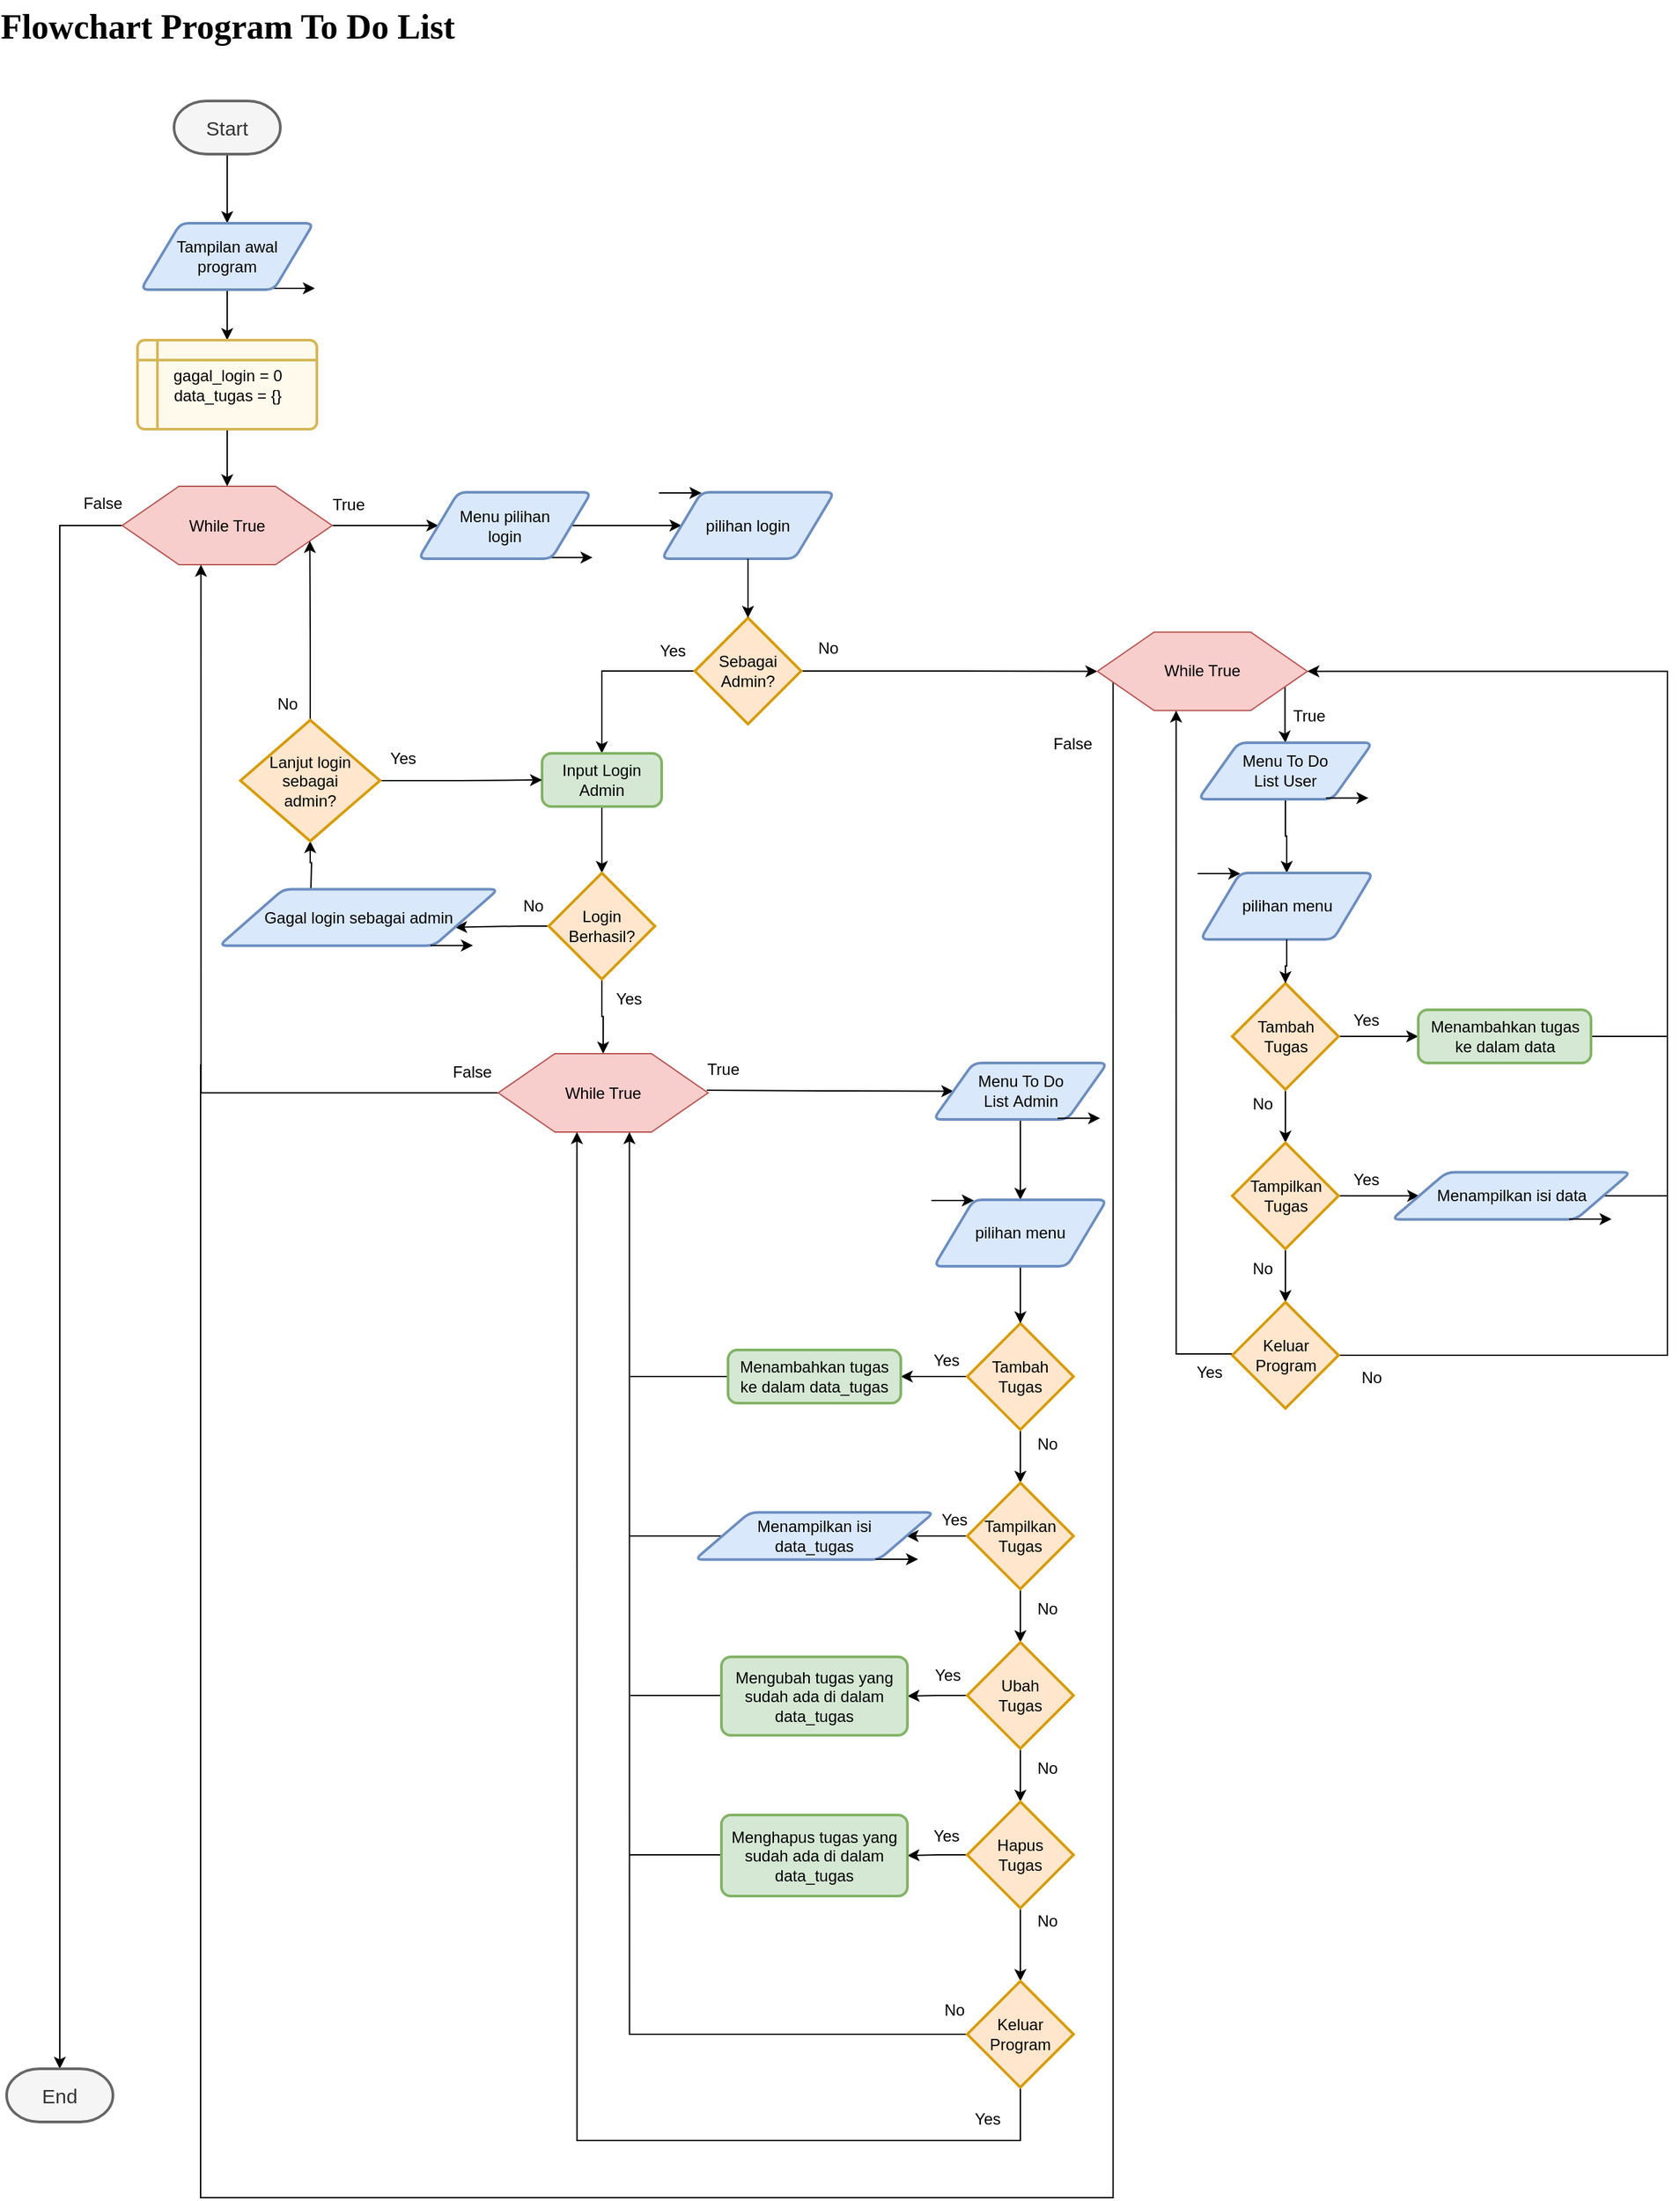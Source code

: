 <mxfile version="24.7.17">
  <diagram id="C5RBs43oDa-KdzZeNtuy" name="Page-1">
    <mxGraphModel dx="2736" dy="1129" grid="0" gridSize="10" guides="1" tooltips="1" connect="1" arrows="1" fold="1" page="1" pageScale="1" pageWidth="827" pageHeight="1169" math="0" shadow="0">
      <root>
        <mxCell id="WIyWlLk6GJQsqaUBKTNV-0" />
        <mxCell id="WIyWlLk6GJQsqaUBKTNV-1" parent="WIyWlLk6GJQsqaUBKTNV-0" />
        <mxCell id="1M9hGgyov5NjB-ZIpMgV-0" value="Flowchart Program To Do List" style="text;html=1;align=center;verticalAlign=middle;resizable=0;points=[];autosize=1;strokeColor=none;fillColor=none;fontSize=26;fontStyle=1;fontFamily=Times New Roman;" parent="WIyWlLk6GJQsqaUBKTNV-1" vertex="1">
          <mxGeometry x="-106" y="44" width="340" height="40" as="geometry" />
        </mxCell>
        <mxCell id="rsrEm_uVniqUEUr3GIda-96" style="edgeStyle=orthogonalEdgeStyle;rounded=0;orthogonalLoop=1;jettySize=auto;html=1;entryX=0.5;entryY=0;entryDx=0;entryDy=0;" edge="1" parent="WIyWlLk6GJQsqaUBKTNV-1" source="1M9hGgyov5NjB-ZIpMgV-5" target="rsrEm_uVniqUEUr3GIda-0">
          <mxGeometry relative="1" as="geometry" />
        </mxCell>
        <mxCell id="1M9hGgyov5NjB-ZIpMgV-5" value="&lt;font style=&quot;font-size: 15px;&quot;&gt;Start&lt;/font&gt;" style="strokeWidth=2;html=1;shape=mxgraph.flowchart.terminator;whiteSpace=wrap;fillColor=#f5f5f5;strokeColor=#666666;fontColor=#333333;" parent="WIyWlLk6GJQsqaUBKTNV-1" vertex="1">
          <mxGeometry x="24" y="120" width="80" height="40" as="geometry" />
        </mxCell>
        <mxCell id="rsrEm_uVniqUEUr3GIda-2" style="edgeStyle=orthogonalEdgeStyle;rounded=0;orthogonalLoop=1;jettySize=auto;html=1;" edge="1" parent="WIyWlLk6GJQsqaUBKTNV-1">
          <mxGeometry relative="1" as="geometry">
            <mxPoint x="130" y="261" as="targetPoint" />
            <mxPoint x="98.0" y="261.0" as="sourcePoint" />
          </mxGeometry>
        </mxCell>
        <mxCell id="rsrEm_uVniqUEUr3GIda-101" style="edgeStyle=orthogonalEdgeStyle;rounded=0;orthogonalLoop=1;jettySize=auto;html=1;entryX=0.5;entryY=0;entryDx=0;entryDy=0;" edge="1" parent="WIyWlLk6GJQsqaUBKTNV-1" source="rsrEm_uVniqUEUr3GIda-0" target="rsrEm_uVniqUEUr3GIda-97">
          <mxGeometry relative="1" as="geometry" />
        </mxCell>
        <mxCell id="rsrEm_uVniqUEUr3GIda-0" value="Tampilan awal&lt;div&gt;program&lt;/div&gt;" style="shape=parallelogram;html=1;strokeWidth=2;perimeter=parallelogramPerimeter;whiteSpace=wrap;rounded=1;arcSize=12;size=0.23;fillColor=#dae8fc;strokeColor=#6c8ebf;" vertex="1" parent="WIyWlLk6GJQsqaUBKTNV-1">
          <mxGeometry x="-1" y="212" width="130" height="50" as="geometry" />
        </mxCell>
        <mxCell id="rsrEm_uVniqUEUr3GIda-102" style="edgeStyle=orthogonalEdgeStyle;rounded=0;orthogonalLoop=1;jettySize=auto;html=1;" edge="1" parent="WIyWlLk6GJQsqaUBKTNV-1" source="rsrEm_uVniqUEUr3GIda-97" target="rsrEm_uVniqUEUr3GIda-100">
          <mxGeometry relative="1" as="geometry" />
        </mxCell>
        <mxCell id="rsrEm_uVniqUEUr3GIda-97" value="gagal_login = 0&lt;div&gt;data_tugas = {}&lt;/div&gt;" style="shape=internalStorage;whiteSpace=wrap;html=1;dx=15;dy=15;rounded=1;arcSize=8;strokeWidth=2;fillColor=#fffaeb;strokeColor=#d6b656;" vertex="1" parent="WIyWlLk6GJQsqaUBKTNV-1">
          <mxGeometry x="-3.5" y="300" width="135" height="67" as="geometry" />
        </mxCell>
        <mxCell id="rsrEm_uVniqUEUr3GIda-106" style="edgeStyle=orthogonalEdgeStyle;rounded=0;orthogonalLoop=1;jettySize=auto;html=1;" edge="1" parent="WIyWlLk6GJQsqaUBKTNV-1" source="rsrEm_uVniqUEUr3GIda-100" target="rsrEm_uVniqUEUr3GIda-104">
          <mxGeometry relative="1" as="geometry" />
        </mxCell>
        <mxCell id="rsrEm_uVniqUEUr3GIda-266" style="edgeStyle=orthogonalEdgeStyle;rounded=0;orthogonalLoop=1;jettySize=auto;html=1;entryX=0.5;entryY=0;entryDx=0;entryDy=0;entryPerimeter=0;" edge="1" parent="WIyWlLk6GJQsqaUBKTNV-1" source="rsrEm_uVniqUEUr3GIda-100" target="rsrEm_uVniqUEUr3GIda-267">
          <mxGeometry relative="1" as="geometry">
            <mxPoint x="-66" y="1641.5" as="targetPoint" />
          </mxGeometry>
        </mxCell>
        <mxCell id="rsrEm_uVniqUEUr3GIda-100" value="While True" style="verticalLabelPosition=middle;verticalAlign=middle;html=1;shape=hexagon;perimeter=hexagonPerimeter2;arcSize=6;size=0.27;whiteSpace=wrap;labelPosition=center;align=center;fillColor=#f8cecc;strokeColor=#b85450;" vertex="1" parent="WIyWlLk6GJQsqaUBKTNV-1">
          <mxGeometry x="-15" y="410" width="158" height="59" as="geometry" />
        </mxCell>
        <mxCell id="rsrEm_uVniqUEUr3GIda-103" style="edgeStyle=orthogonalEdgeStyle;rounded=0;orthogonalLoop=1;jettySize=auto;html=1;" edge="1" parent="WIyWlLk6GJQsqaUBKTNV-1">
          <mxGeometry relative="1" as="geometry">
            <mxPoint x="339" y="463.57" as="targetPoint" />
            <mxPoint x="307.0" y="463.57" as="sourcePoint" />
          </mxGeometry>
        </mxCell>
        <mxCell id="rsrEm_uVniqUEUr3GIda-110" style="edgeStyle=orthogonalEdgeStyle;rounded=0;orthogonalLoop=1;jettySize=auto;html=1;" edge="1" parent="WIyWlLk6GJQsqaUBKTNV-1" source="rsrEm_uVniqUEUr3GIda-104" target="rsrEm_uVniqUEUr3GIda-109">
          <mxGeometry relative="1" as="geometry" />
        </mxCell>
        <mxCell id="rsrEm_uVniqUEUr3GIda-104" value="Menu pilihan&lt;div&gt;login&lt;/div&gt;" style="shape=parallelogram;html=1;strokeWidth=2;perimeter=parallelogramPerimeter;whiteSpace=wrap;rounded=1;arcSize=12;size=0.23;fillColor=#dae8fc;strokeColor=#6c8ebf;" vertex="1" parent="WIyWlLk6GJQsqaUBKTNV-1">
          <mxGeometry x="208" y="414.5" width="130" height="50" as="geometry" />
        </mxCell>
        <mxCell id="rsrEm_uVniqUEUr3GIda-108" style="edgeStyle=orthogonalEdgeStyle;rounded=0;orthogonalLoop=1;jettySize=auto;html=1;" edge="1" parent="WIyWlLk6GJQsqaUBKTNV-1">
          <mxGeometry relative="1" as="geometry">
            <mxPoint x="421" y="415" as="targetPoint" />
            <mxPoint x="389.0" y="415.0" as="sourcePoint" />
          </mxGeometry>
        </mxCell>
        <mxCell id="rsrEm_uVniqUEUr3GIda-109" value="pilihan login" style="shape=parallelogram;html=1;strokeWidth=2;perimeter=parallelogramPerimeter;whiteSpace=wrap;rounded=1;arcSize=12;size=0.23;fillColor=#dae8fc;strokeColor=#6c8ebf;" vertex="1" parent="WIyWlLk6GJQsqaUBKTNV-1">
          <mxGeometry x="391" y="414.5" width="130" height="50" as="geometry" />
        </mxCell>
        <mxCell id="rsrEm_uVniqUEUr3GIda-130" style="edgeStyle=orthogonalEdgeStyle;rounded=0;orthogonalLoop=1;jettySize=auto;html=1;entryX=0.5;entryY=0;entryDx=0;entryDy=0;" edge="1" parent="WIyWlLk6GJQsqaUBKTNV-1" source="rsrEm_uVniqUEUr3GIda-112" target="rsrEm_uVniqUEUr3GIda-126">
          <mxGeometry relative="1" as="geometry" />
        </mxCell>
        <mxCell id="rsrEm_uVniqUEUr3GIda-225" style="edgeStyle=orthogonalEdgeStyle;rounded=0;orthogonalLoop=1;jettySize=auto;html=1;entryX=0;entryY=0.5;entryDx=0;entryDy=0;" edge="1" parent="WIyWlLk6GJQsqaUBKTNV-1" source="rsrEm_uVniqUEUr3GIda-112" target="rsrEm_uVniqUEUr3GIda-223">
          <mxGeometry relative="1" as="geometry" />
        </mxCell>
        <mxCell id="rsrEm_uVniqUEUr3GIda-112" value="Sebagai Admin?" style="strokeWidth=2;html=1;shape=mxgraph.flowchart.decision;whiteSpace=wrap;fillColor=#ffe6cc;strokeColor=#d79b00;" vertex="1" parent="WIyWlLk6GJQsqaUBKTNV-1">
          <mxGeometry x="416" y="509" width="80" height="80" as="geometry" />
        </mxCell>
        <mxCell id="rsrEm_uVniqUEUr3GIda-113" value="No" style="text;html=1;align=center;verticalAlign=middle;resizable=0;points=[];autosize=1;strokeColor=none;fillColor=none;" vertex="1" parent="WIyWlLk6GJQsqaUBKTNV-1">
          <mxGeometry x="496" y="517" width="40" height="30" as="geometry" />
        </mxCell>
        <mxCell id="rsrEm_uVniqUEUr3GIda-114" value="Yes" style="text;html=1;align=center;verticalAlign=middle;resizable=0;points=[];autosize=1;strokeColor=none;fillColor=none;" vertex="1" parent="WIyWlLk6GJQsqaUBKTNV-1">
          <mxGeometry x="379" y="519" width="40" height="30" as="geometry" />
        </mxCell>
        <mxCell id="rsrEm_uVniqUEUr3GIda-115" style="edgeStyle=orthogonalEdgeStyle;rounded=0;orthogonalLoop=1;jettySize=auto;html=1;entryX=0.5;entryY=0;entryDx=0;entryDy=0;entryPerimeter=0;" edge="1" parent="WIyWlLk6GJQsqaUBKTNV-1" source="rsrEm_uVniqUEUr3GIda-109" target="rsrEm_uVniqUEUr3GIda-112">
          <mxGeometry relative="1" as="geometry" />
        </mxCell>
        <mxCell id="rsrEm_uVniqUEUr3GIda-125" value="" style="edgeStyle=orthogonalEdgeStyle;rounded=0;orthogonalLoop=1;jettySize=auto;html=1;" edge="1" source="rsrEm_uVniqUEUr3GIda-126" target="rsrEm_uVniqUEUr3GIda-127" parent="WIyWlLk6GJQsqaUBKTNV-1">
          <mxGeometry relative="1" as="geometry" />
        </mxCell>
        <mxCell id="rsrEm_uVniqUEUr3GIda-126" value="Input Login Admin" style="rounded=1;whiteSpace=wrap;html=1;absoluteArcSize=1;arcSize=14;strokeWidth=2;fillColor=#d5e8d4;strokeColor=#82b366;" vertex="1" parent="WIyWlLk6GJQsqaUBKTNV-1">
          <mxGeometry x="301" y="611" width="90" height="40" as="geometry" />
        </mxCell>
        <mxCell id="rsrEm_uVniqUEUr3GIda-138" style="edgeStyle=orthogonalEdgeStyle;rounded=0;orthogonalLoop=1;jettySize=auto;html=1;entryX=1;entryY=0.75;entryDx=0;entryDy=0;" edge="1" parent="WIyWlLk6GJQsqaUBKTNV-1" source="rsrEm_uVniqUEUr3GIda-127" target="rsrEm_uVniqUEUr3GIda-132">
          <mxGeometry relative="1" as="geometry" />
        </mxCell>
        <mxCell id="rsrEm_uVniqUEUr3GIda-144" style="edgeStyle=orthogonalEdgeStyle;rounded=0;orthogonalLoop=1;jettySize=auto;html=1;exitX=0.5;exitY=1;exitDx=0;exitDy=0;exitPerimeter=0;entryX=0.5;entryY=0;entryDx=0;entryDy=0;" edge="1" parent="WIyWlLk6GJQsqaUBKTNV-1" source="rsrEm_uVniqUEUr3GIda-127" target="rsrEm_uVniqUEUr3GIda-142">
          <mxGeometry relative="1" as="geometry" />
        </mxCell>
        <mxCell id="rsrEm_uVniqUEUr3GIda-127" value="Login Berhasil?" style="strokeWidth=2;html=1;shape=mxgraph.flowchart.decision;whiteSpace=wrap;fillColor=#ffe6cc;strokeColor=#d79b00;" vertex="1" parent="WIyWlLk6GJQsqaUBKTNV-1">
          <mxGeometry x="306" y="701" width="80" height="80" as="geometry" />
        </mxCell>
        <mxCell id="rsrEm_uVniqUEUr3GIda-128" value="No" style="text;html=1;align=center;verticalAlign=middle;resizable=0;points=[];autosize=1;strokeColor=none;fillColor=none;" vertex="1" parent="WIyWlLk6GJQsqaUBKTNV-1">
          <mxGeometry x="274" y="711" width="40" height="30" as="geometry" />
        </mxCell>
        <mxCell id="rsrEm_uVniqUEUr3GIda-129" value="Yes" style="text;html=1;align=center;verticalAlign=middle;resizable=0;points=[];autosize=1;strokeColor=none;fillColor=none;" vertex="1" parent="WIyWlLk6GJQsqaUBKTNV-1">
          <mxGeometry x="346" y="781" width="40" height="30" as="geometry" />
        </mxCell>
        <mxCell id="rsrEm_uVniqUEUr3GIda-131" value="" style="edgeStyle=orthogonalEdgeStyle;rounded=0;orthogonalLoop=1;jettySize=auto;html=1;" edge="1" target="rsrEm_uVniqUEUr3GIda-133" parent="WIyWlLk6GJQsqaUBKTNV-1">
          <mxGeometry relative="1" as="geometry">
            <mxPoint x="127.0" y="713.25" as="sourcePoint" />
          </mxGeometry>
        </mxCell>
        <mxCell id="rsrEm_uVniqUEUr3GIda-132" value="Gagal login sebagai admin" style="shape=parallelogram;html=1;strokeWidth=2;perimeter=parallelogramPerimeter;whiteSpace=wrap;rounded=1;arcSize=12;size=0.23;fontSize=12;fillColor=#dae8fc;strokeColor=#6c8ebf;" vertex="1" parent="WIyWlLk6GJQsqaUBKTNV-1">
          <mxGeometry x="58" y="713.25" width="210" height="42.5" as="geometry" />
        </mxCell>
        <mxCell id="rsrEm_uVniqUEUr3GIda-139" style="edgeStyle=orthogonalEdgeStyle;rounded=0;orthogonalLoop=1;jettySize=auto;html=1;entryX=0;entryY=0.5;entryDx=0;entryDy=0;" edge="1" parent="WIyWlLk6GJQsqaUBKTNV-1" source="rsrEm_uVniqUEUr3GIda-133" target="rsrEm_uVniqUEUr3GIda-126">
          <mxGeometry relative="1" as="geometry" />
        </mxCell>
        <mxCell id="rsrEm_uVniqUEUr3GIda-140" style="edgeStyle=orthogonalEdgeStyle;rounded=0;orthogonalLoop=1;jettySize=auto;html=1;entryX=1;entryY=0.75;entryDx=0;entryDy=0;" edge="1" parent="WIyWlLk6GJQsqaUBKTNV-1" source="rsrEm_uVniqUEUr3GIda-133" target="rsrEm_uVniqUEUr3GIda-100">
          <mxGeometry relative="1" as="geometry" />
        </mxCell>
        <mxCell id="rsrEm_uVniqUEUr3GIda-133" value="Lanjut login&lt;div&gt;sebagai&lt;/div&gt;&lt;div&gt;admin?&lt;/div&gt;" style="strokeWidth=2;html=1;shape=mxgraph.flowchart.decision;whiteSpace=wrap;fillColor=#ffe6cc;strokeColor=#d79b00;" vertex="1" parent="WIyWlLk6GJQsqaUBKTNV-1">
          <mxGeometry x="74" y="586" width="105" height="91" as="geometry" />
        </mxCell>
        <mxCell id="rsrEm_uVniqUEUr3GIda-134" value="No" style="text;html=1;align=center;verticalAlign=middle;resizable=0;points=[];autosize=1;strokeColor=none;fillColor=none;" vertex="1" parent="WIyWlLk6GJQsqaUBKTNV-1">
          <mxGeometry x="89" y="559" width="40" height="30" as="geometry" />
        </mxCell>
        <mxCell id="rsrEm_uVniqUEUr3GIda-135" value="Yes" style="text;html=1;align=center;verticalAlign=middle;resizable=0;points=[];autosize=1;strokeColor=none;fillColor=none;" vertex="1" parent="WIyWlLk6GJQsqaUBKTNV-1">
          <mxGeometry x="176" y="600" width="40" height="30" as="geometry" />
        </mxCell>
        <mxCell id="rsrEm_uVniqUEUr3GIda-141" value="True" style="text;html=1;align=center;verticalAlign=middle;resizable=0;points=[];autosize=1;strokeColor=none;fillColor=none;" vertex="1" parent="WIyWlLk6GJQsqaUBKTNV-1">
          <mxGeometry x="134" y="411.25" width="42" height="26" as="geometry" />
        </mxCell>
        <mxCell id="rsrEm_uVniqUEUr3GIda-216" style="edgeStyle=orthogonalEdgeStyle;rounded=0;orthogonalLoop=1;jettySize=auto;html=1;" edge="1" parent="WIyWlLk6GJQsqaUBKTNV-1" target="rsrEm_uVniqUEUr3GIda-181">
          <mxGeometry relative="1" as="geometry">
            <mxPoint x="424.957" y="864.529" as="sourcePoint" />
          </mxGeometry>
        </mxCell>
        <mxCell id="rsrEm_uVniqUEUr3GIda-261" style="edgeStyle=orthogonalEdgeStyle;rounded=0;orthogonalLoop=1;jettySize=auto;html=1;entryX=0.375;entryY=1;entryDx=0;entryDy=0;" edge="1" parent="WIyWlLk6GJQsqaUBKTNV-1" source="rsrEm_uVniqUEUr3GIda-142" target="rsrEm_uVniqUEUr3GIda-100">
          <mxGeometry relative="1" as="geometry" />
        </mxCell>
        <mxCell id="rsrEm_uVniqUEUr3GIda-142" value="While True" style="verticalLabelPosition=middle;verticalAlign=middle;html=1;shape=hexagon;perimeter=hexagonPerimeter2;arcSize=6;size=0.27;whiteSpace=wrap;labelPosition=center;align=center;fillColor=#f8cecc;strokeColor=#b85450;" vertex="1" parent="WIyWlLk6GJQsqaUBKTNV-1">
          <mxGeometry x="268" y="837" width="158" height="59" as="geometry" />
        </mxCell>
        <mxCell id="rsrEm_uVniqUEUr3GIda-143" value="True" style="text;html=1;align=center;verticalAlign=middle;resizable=0;points=[];autosize=1;strokeColor=none;fillColor=none;" vertex="1" parent="WIyWlLk6GJQsqaUBKTNV-1">
          <mxGeometry x="416" y="836.25" width="42" height="26" as="geometry" />
        </mxCell>
        <mxCell id="rsrEm_uVniqUEUr3GIda-280" style="edgeStyle=orthogonalEdgeStyle;rounded=0;orthogonalLoop=1;jettySize=auto;html=1;" edge="1" parent="WIyWlLk6GJQsqaUBKTNV-1" source="rsrEm_uVniqUEUr3GIda-181" target="rsrEm_uVniqUEUr3GIda-279">
          <mxGeometry relative="1" as="geometry" />
        </mxCell>
        <mxCell id="rsrEm_uVniqUEUr3GIda-181" value="Menu To Do&lt;div&gt;List&amp;nbsp;&lt;span style=&quot;background-color: initial;&quot;&gt;Admin&lt;/span&gt;&lt;/div&gt;" style="shape=parallelogram;html=1;strokeWidth=2;perimeter=parallelogramPerimeter;whiteSpace=wrap;rounded=1;arcSize=12;size=0.23;fontSize=12;fillColor=#dae8fc;strokeColor=#6c8ebf;" vertex="1" parent="WIyWlLk6GJQsqaUBKTNV-1">
          <mxGeometry x="595.5" y="844" width="131" height="42.5" as="geometry" />
        </mxCell>
        <mxCell id="rsrEm_uVniqUEUr3GIda-182" value="" style="edgeStyle=orthogonalEdgeStyle;rounded=0;orthogonalLoop=1;jettySize=auto;html=1;" edge="1" parent="WIyWlLk6GJQsqaUBKTNV-1" source="rsrEm_uVniqUEUr3GIda-184" target="rsrEm_uVniqUEUr3GIda-186">
          <mxGeometry relative="1" as="geometry" />
        </mxCell>
        <mxCell id="rsrEm_uVniqUEUr3GIda-183" value="" style="edgeStyle=orthogonalEdgeStyle;rounded=0;orthogonalLoop=1;jettySize=auto;html=1;" edge="1" parent="WIyWlLk6GJQsqaUBKTNV-1" source="rsrEm_uVniqUEUr3GIda-184" target="rsrEm_uVniqUEUr3GIda-189">
          <mxGeometry relative="1" as="geometry" />
        </mxCell>
        <mxCell id="rsrEm_uVniqUEUr3GIda-184" value="Tambah Tugas" style="strokeWidth=2;html=1;shape=mxgraph.flowchart.decision;whiteSpace=wrap;fillColor=#ffe6cc;strokeColor=#d79b00;" vertex="1" parent="WIyWlLk6GJQsqaUBKTNV-1">
          <mxGeometry x="621" y="1040" width="80" height="80" as="geometry" />
        </mxCell>
        <mxCell id="rsrEm_uVniqUEUr3GIda-218" style="edgeStyle=orthogonalEdgeStyle;rounded=0;orthogonalLoop=1;jettySize=auto;html=1;endArrow=none;endFill=0;" edge="1" parent="WIyWlLk6GJQsqaUBKTNV-1" source="rsrEm_uVniqUEUr3GIda-186">
          <mxGeometry relative="1" as="geometry">
            <mxPoint x="367.414" y="1080" as="targetPoint" />
          </mxGeometry>
        </mxCell>
        <mxCell id="rsrEm_uVniqUEUr3GIda-186" value="Menambahkan tugas&lt;div&gt;&lt;span style=&quot;background-color: initial;&quot;&gt;ke dalam&amp;nbsp;&lt;/span&gt;&lt;span style=&quot;background-color: initial;&quot;&gt;data_tugas&lt;/span&gt;&lt;/div&gt;" style="rounded=1;whiteSpace=wrap;html=1;absoluteArcSize=1;arcSize=14;strokeWidth=2;fillColor=#d5e8d4;strokeColor=#82b366;" vertex="1" parent="WIyWlLk6GJQsqaUBKTNV-1">
          <mxGeometry x="441" y="1060" width="130" height="40" as="geometry" />
        </mxCell>
        <mxCell id="rsrEm_uVniqUEUr3GIda-187" value="" style="edgeStyle=orthogonalEdgeStyle;rounded=0;orthogonalLoop=1;jettySize=auto;html=1;" edge="1" parent="WIyWlLk6GJQsqaUBKTNV-1" source="rsrEm_uVniqUEUr3GIda-189" target="rsrEm_uVniqUEUr3GIda-191">
          <mxGeometry relative="1" as="geometry" />
        </mxCell>
        <mxCell id="rsrEm_uVniqUEUr3GIda-188" value="" style="edgeStyle=orthogonalEdgeStyle;rounded=0;orthogonalLoop=1;jettySize=auto;html=1;" edge="1" parent="WIyWlLk6GJQsqaUBKTNV-1" source="rsrEm_uVniqUEUr3GIda-189" target="rsrEm_uVniqUEUr3GIda-194">
          <mxGeometry relative="1" as="geometry" />
        </mxCell>
        <mxCell id="rsrEm_uVniqUEUr3GIda-189" value="Tampilkan Tugas" style="strokeWidth=2;html=1;shape=mxgraph.flowchart.decision;whiteSpace=wrap;fillColor=#ffe6cc;strokeColor=#d79b00;" vertex="1" parent="WIyWlLk6GJQsqaUBKTNV-1">
          <mxGeometry x="621" y="1160" width="80" height="80" as="geometry" />
        </mxCell>
        <mxCell id="rsrEm_uVniqUEUr3GIda-219" style="edgeStyle=orthogonalEdgeStyle;rounded=0;orthogonalLoop=1;jettySize=auto;html=1;endArrow=none;endFill=0;" edge="1" parent="WIyWlLk6GJQsqaUBKTNV-1" source="rsrEm_uVniqUEUr3GIda-191">
          <mxGeometry relative="1" as="geometry">
            <mxPoint x="366.862" y="1200.0" as="targetPoint" />
          </mxGeometry>
        </mxCell>
        <mxCell id="rsrEm_uVniqUEUr3GIda-191" value="Menampilkan isi&lt;div&gt;data_tugas&lt;/div&gt;" style="shape=parallelogram;html=1;strokeWidth=2;perimeter=parallelogramPerimeter;whiteSpace=wrap;rounded=1;arcSize=12;size=0.23;fontSize=12;fillColor=#dae8fc;strokeColor=#6c8ebf;" vertex="1" parent="WIyWlLk6GJQsqaUBKTNV-1">
          <mxGeometry x="416" y="1182.19" width="180" height="35.62" as="geometry" />
        </mxCell>
        <mxCell id="rsrEm_uVniqUEUr3GIda-192" value="" style="edgeStyle=orthogonalEdgeStyle;rounded=0;orthogonalLoop=1;jettySize=auto;html=1;" edge="1" parent="WIyWlLk6GJQsqaUBKTNV-1" source="rsrEm_uVniqUEUr3GIda-194" target="rsrEm_uVniqUEUr3GIda-196">
          <mxGeometry relative="1" as="geometry" />
        </mxCell>
        <mxCell id="rsrEm_uVniqUEUr3GIda-193" value="" style="edgeStyle=orthogonalEdgeStyle;rounded=0;orthogonalLoop=1;jettySize=auto;html=1;" edge="1" parent="WIyWlLk6GJQsqaUBKTNV-1" source="rsrEm_uVniqUEUr3GIda-194" target="rsrEm_uVniqUEUr3GIda-199">
          <mxGeometry relative="1" as="geometry" />
        </mxCell>
        <mxCell id="rsrEm_uVniqUEUr3GIda-194" value="Ubah&lt;div&gt;Tugas&lt;/div&gt;" style="strokeWidth=2;html=1;shape=mxgraph.flowchart.decision;whiteSpace=wrap;fillColor=#ffe6cc;strokeColor=#d79b00;" vertex="1" parent="WIyWlLk6GJQsqaUBKTNV-1">
          <mxGeometry x="621" y="1280" width="80" height="80" as="geometry" />
        </mxCell>
        <mxCell id="rsrEm_uVniqUEUr3GIda-220" style="edgeStyle=orthogonalEdgeStyle;rounded=0;orthogonalLoop=1;jettySize=auto;html=1;endArrow=none;endFill=0;" edge="1" parent="WIyWlLk6GJQsqaUBKTNV-1" source="rsrEm_uVniqUEUr3GIda-196">
          <mxGeometry relative="1" as="geometry">
            <mxPoint x="367.414" y="1320" as="targetPoint" />
          </mxGeometry>
        </mxCell>
        <mxCell id="rsrEm_uVniqUEUr3GIda-196" value="Mengubah tugas yang sudah ada di dalam data_tugas" style="rounded=1;whiteSpace=wrap;html=1;absoluteArcSize=1;arcSize=14;strokeWidth=2;fillColor=#d5e8d4;strokeColor=#82b366;" vertex="1" parent="WIyWlLk6GJQsqaUBKTNV-1">
          <mxGeometry x="436" y="1291" width="140" height="59" as="geometry" />
        </mxCell>
        <mxCell id="rsrEm_uVniqUEUr3GIda-197" value="" style="edgeStyle=orthogonalEdgeStyle;rounded=0;orthogonalLoop=1;jettySize=auto;html=1;" edge="1" parent="WIyWlLk6GJQsqaUBKTNV-1" source="rsrEm_uVniqUEUr3GIda-199" target="rsrEm_uVniqUEUr3GIda-201">
          <mxGeometry relative="1" as="geometry" />
        </mxCell>
        <mxCell id="rsrEm_uVniqUEUr3GIda-198" value="" style="edgeStyle=orthogonalEdgeStyle;rounded=0;orthogonalLoop=1;jettySize=auto;html=1;" edge="1" parent="WIyWlLk6GJQsqaUBKTNV-1" source="rsrEm_uVniqUEUr3GIda-199" target="rsrEm_uVniqUEUr3GIda-210">
          <mxGeometry relative="1" as="geometry" />
        </mxCell>
        <mxCell id="rsrEm_uVniqUEUr3GIda-199" value="Hapus&lt;div&gt;Tugas&lt;/div&gt;" style="strokeWidth=2;html=1;shape=mxgraph.flowchart.decision;whiteSpace=wrap;fillColor=#ffe6cc;strokeColor=#d79b00;" vertex="1" parent="WIyWlLk6GJQsqaUBKTNV-1">
          <mxGeometry x="621" y="1400" width="80" height="80" as="geometry" />
        </mxCell>
        <mxCell id="rsrEm_uVniqUEUr3GIda-221" style="edgeStyle=orthogonalEdgeStyle;rounded=0;orthogonalLoop=1;jettySize=auto;html=1;endArrow=none;endFill=0;" edge="1" parent="WIyWlLk6GJQsqaUBKTNV-1" source="rsrEm_uVniqUEUr3GIda-201">
          <mxGeometry relative="1" as="geometry">
            <mxPoint x="366.862" y="1440" as="targetPoint" />
          </mxGeometry>
        </mxCell>
        <mxCell id="rsrEm_uVniqUEUr3GIda-201" value="Menghapus tugas yang sudah ada di dalam data_tugas" style="rounded=1;whiteSpace=wrap;html=1;absoluteArcSize=1;arcSize=14;strokeWidth=2;fillColor=#d5e8d4;strokeColor=#82b366;" vertex="1" parent="WIyWlLk6GJQsqaUBKTNV-1">
          <mxGeometry x="436" y="1410" width="140" height="61" as="geometry" />
        </mxCell>
        <mxCell id="rsrEm_uVniqUEUr3GIda-202" value="Yes" style="text;html=1;align=center;verticalAlign=middle;resizable=0;points=[];autosize=1;strokeColor=none;fillColor=none;" vertex="1" parent="WIyWlLk6GJQsqaUBKTNV-1">
          <mxGeometry x="585" y="1053" width="40" height="30" as="geometry" />
        </mxCell>
        <mxCell id="rsrEm_uVniqUEUr3GIda-203" value="Yes" style="text;html=1;align=center;verticalAlign=middle;resizable=0;points=[];autosize=1;strokeColor=none;fillColor=none;" vertex="1" parent="WIyWlLk6GJQsqaUBKTNV-1">
          <mxGeometry x="591" y="1173" width="40" height="30" as="geometry" />
        </mxCell>
        <mxCell id="rsrEm_uVniqUEUr3GIda-204" value="No" style="text;html=1;align=center;verticalAlign=middle;resizable=0;points=[];autosize=1;strokeColor=none;fillColor=none;" vertex="1" parent="WIyWlLk6GJQsqaUBKTNV-1">
          <mxGeometry x="661" y="1116" width="40" height="30" as="geometry" />
        </mxCell>
        <mxCell id="rsrEm_uVniqUEUr3GIda-205" value="No" style="text;html=1;align=center;verticalAlign=middle;resizable=0;points=[];autosize=1;strokeColor=none;fillColor=none;" vertex="1" parent="WIyWlLk6GJQsqaUBKTNV-1">
          <mxGeometry x="661" y="1240" width="40" height="30" as="geometry" />
        </mxCell>
        <mxCell id="rsrEm_uVniqUEUr3GIda-206" value="No" style="text;html=1;align=center;verticalAlign=middle;resizable=0;points=[];autosize=1;strokeColor=none;fillColor=none;" vertex="1" parent="WIyWlLk6GJQsqaUBKTNV-1">
          <mxGeometry x="661" y="1360" width="40" height="30" as="geometry" />
        </mxCell>
        <mxCell id="rsrEm_uVniqUEUr3GIda-207" value="Yes" style="text;html=1;align=center;verticalAlign=middle;resizable=0;points=[];autosize=1;strokeColor=none;fillColor=none;" vertex="1" parent="WIyWlLk6GJQsqaUBKTNV-1">
          <mxGeometry x="586" y="1290" width="40" height="30" as="geometry" />
        </mxCell>
        <mxCell id="rsrEm_uVniqUEUr3GIda-208" value="Yes" style="text;html=1;align=center;verticalAlign=middle;resizable=0;points=[];autosize=1;strokeColor=none;fillColor=none;" vertex="1" parent="WIyWlLk6GJQsqaUBKTNV-1">
          <mxGeometry x="585" y="1411" width="40" height="30" as="geometry" />
        </mxCell>
        <mxCell id="rsrEm_uVniqUEUr3GIda-217" style="edgeStyle=orthogonalEdgeStyle;rounded=0;orthogonalLoop=1;jettySize=auto;html=1;entryX=0.625;entryY=1;entryDx=0;entryDy=0;" edge="1" parent="WIyWlLk6GJQsqaUBKTNV-1" source="rsrEm_uVniqUEUr3GIda-210" target="rsrEm_uVniqUEUr3GIda-142">
          <mxGeometry relative="1" as="geometry">
            <mxPoint x="448.2" y="1264.0" as="targetPoint" />
          </mxGeometry>
        </mxCell>
        <mxCell id="rsrEm_uVniqUEUr3GIda-265" style="edgeStyle=orthogonalEdgeStyle;rounded=0;orthogonalLoop=1;jettySize=auto;html=1;entryX=0.375;entryY=1;entryDx=0;entryDy=0;" edge="1" parent="WIyWlLk6GJQsqaUBKTNV-1" source="rsrEm_uVniqUEUr3GIda-210" target="rsrEm_uVniqUEUr3GIda-142">
          <mxGeometry relative="1" as="geometry">
            <Array as="points">
              <mxPoint x="661" y="1655" />
              <mxPoint x="327" y="1655" />
            </Array>
          </mxGeometry>
        </mxCell>
        <mxCell id="rsrEm_uVniqUEUr3GIda-210" value="Keluar&lt;div&gt;Program&lt;/div&gt;" style="strokeWidth=2;html=1;shape=mxgraph.flowchart.decision;whiteSpace=wrap;fillColor=#ffe6cc;strokeColor=#d79b00;" vertex="1" parent="WIyWlLk6GJQsqaUBKTNV-1">
          <mxGeometry x="621" y="1535" width="80" height="80" as="geometry" />
        </mxCell>
        <mxCell id="rsrEm_uVniqUEUr3GIda-211" value="No" style="text;html=1;align=center;verticalAlign=middle;resizable=0;points=[];autosize=1;strokeColor=none;fillColor=none;" vertex="1" parent="WIyWlLk6GJQsqaUBKTNV-1">
          <mxGeometry x="661" y="1475" width="40" height="30" as="geometry" />
        </mxCell>
        <mxCell id="rsrEm_uVniqUEUr3GIda-212" value="Yes" style="text;html=1;align=center;verticalAlign=middle;resizable=0;points=[];autosize=1;strokeColor=none;fillColor=none;" vertex="1" parent="WIyWlLk6GJQsqaUBKTNV-1">
          <mxGeometry x="616" y="1624" width="40" height="30" as="geometry" />
        </mxCell>
        <mxCell id="rsrEm_uVniqUEUr3GIda-213" value="No" style="text;html=1;align=center;verticalAlign=middle;resizable=0;points=[];autosize=1;strokeColor=none;fillColor=none;" vertex="1" parent="WIyWlLk6GJQsqaUBKTNV-1">
          <mxGeometry x="591" y="1542" width="40" height="30" as="geometry" />
        </mxCell>
        <mxCell id="rsrEm_uVniqUEUr3GIda-255" style="edgeStyle=orthogonalEdgeStyle;rounded=0;orthogonalLoop=1;jettySize=auto;html=1;exitX=1;exitY=0.75;exitDx=0;exitDy=0;entryX=0.5;entryY=0;entryDx=0;entryDy=0;" edge="1" parent="WIyWlLk6GJQsqaUBKTNV-1" source="rsrEm_uVniqUEUr3GIda-223" target="rsrEm_uVniqUEUr3GIda-227">
          <mxGeometry relative="1" as="geometry" />
        </mxCell>
        <mxCell id="rsrEm_uVniqUEUr3GIda-264" style="edgeStyle=orthogonalEdgeStyle;rounded=0;orthogonalLoop=1;jettySize=auto;html=1;exitX=0;exitY=0.75;exitDx=0;exitDy=0;endArrow=none;endFill=0;" edge="1" parent="WIyWlLk6GJQsqaUBKTNV-1">
          <mxGeometry relative="1" as="geometry">
            <mxPoint x="44" y="845" as="targetPoint" />
            <mxPoint x="730.795" y="549.004" as="sourcePoint" />
            <Array as="points">
              <mxPoint x="731" y="1698" />
              <mxPoint x="44" y="1698" />
            </Array>
          </mxGeometry>
        </mxCell>
        <mxCell id="rsrEm_uVniqUEUr3GIda-223" value="While True" style="verticalLabelPosition=middle;verticalAlign=middle;html=1;shape=hexagon;perimeter=hexagonPerimeter2;arcSize=6;size=0.27;whiteSpace=wrap;labelPosition=center;align=center;fillColor=#f8cecc;strokeColor=#b85450;" vertex="1" parent="WIyWlLk6GJQsqaUBKTNV-1">
          <mxGeometry x="719" y="519.75" width="158" height="59" as="geometry" />
        </mxCell>
        <mxCell id="rsrEm_uVniqUEUr3GIda-224" value="True" style="text;html=1;align=center;verticalAlign=middle;resizable=0;points=[];autosize=1;strokeColor=none;fillColor=none;" vertex="1" parent="WIyWlLk6GJQsqaUBKTNV-1">
          <mxGeometry x="857" y="570" width="42" height="26" as="geometry" />
        </mxCell>
        <mxCell id="rsrEm_uVniqUEUr3GIda-276" style="edgeStyle=orthogonalEdgeStyle;rounded=0;orthogonalLoop=1;jettySize=auto;html=1;entryX=0.5;entryY=0;entryDx=0;entryDy=0;" edge="1" parent="WIyWlLk6GJQsqaUBKTNV-1" source="rsrEm_uVniqUEUr3GIda-227" target="rsrEm_uVniqUEUr3GIda-275">
          <mxGeometry relative="1" as="geometry" />
        </mxCell>
        <mxCell id="rsrEm_uVniqUEUr3GIda-227" value="Menu To Do&lt;div&gt;List User&lt;/div&gt;" style="shape=parallelogram;html=1;strokeWidth=2;perimeter=parallelogramPerimeter;whiteSpace=wrap;rounded=1;arcSize=12;size=0.23;fontSize=12;fillColor=#dae8fc;strokeColor=#6c8ebf;" vertex="1" parent="WIyWlLk6GJQsqaUBKTNV-1">
          <mxGeometry x="795" y="603" width="131" height="42.5" as="geometry" />
        </mxCell>
        <mxCell id="rsrEm_uVniqUEUr3GIda-228" value="" style="edgeStyle=orthogonalEdgeStyle;rounded=0;orthogonalLoop=1;jettySize=auto;html=1;" edge="1" source="rsrEm_uVniqUEUr3GIda-230" target="rsrEm_uVniqUEUr3GIda-233" parent="WIyWlLk6GJQsqaUBKTNV-1">
          <mxGeometry relative="1" as="geometry" />
        </mxCell>
        <mxCell id="rsrEm_uVniqUEUr3GIda-229" value="" style="edgeStyle=orthogonalEdgeStyle;rounded=0;orthogonalLoop=1;jettySize=auto;html=1;" edge="1" source="rsrEm_uVniqUEUr3GIda-230" target="rsrEm_uVniqUEUr3GIda-239" parent="WIyWlLk6GJQsqaUBKTNV-1">
          <mxGeometry relative="1" as="geometry" />
        </mxCell>
        <mxCell id="rsrEm_uVniqUEUr3GIda-230" value="Tambah Tugas" style="strokeWidth=2;html=1;shape=mxgraph.flowchart.decision;whiteSpace=wrap;fillColor=#ffe6cc;strokeColor=#d79b00;" vertex="1" parent="WIyWlLk6GJQsqaUBKTNV-1">
          <mxGeometry x="820.5" y="784" width="80" height="80" as="geometry" />
        </mxCell>
        <mxCell id="rsrEm_uVniqUEUr3GIda-231" value="" style="edgeStyle=orthogonalEdgeStyle;rounded=0;orthogonalLoop=1;jettySize=auto;html=1;" edge="1" source="rsrEm_uVniqUEUr3GIda-233" target="rsrEm_uVniqUEUr3GIda-237" parent="WIyWlLk6GJQsqaUBKTNV-1">
          <mxGeometry relative="1" as="geometry" />
        </mxCell>
        <mxCell id="rsrEm_uVniqUEUr3GIda-232" value="" style="edgeStyle=orthogonalEdgeStyle;rounded=0;orthogonalLoop=1;jettySize=auto;html=1;" edge="1" source="rsrEm_uVniqUEUr3GIda-233" target="rsrEm_uVniqUEUr3GIda-242" parent="WIyWlLk6GJQsqaUBKTNV-1">
          <mxGeometry relative="1" as="geometry" />
        </mxCell>
        <mxCell id="rsrEm_uVniqUEUr3GIda-233" value="Tampilkan Tugas" style="strokeWidth=2;html=1;shape=mxgraph.flowchart.decision;whiteSpace=wrap;fillColor=#ffe6cc;strokeColor=#d79b00;" vertex="1" parent="WIyWlLk6GJQsqaUBKTNV-1">
          <mxGeometry x="820.5" y="904" width="80" height="80" as="geometry" />
        </mxCell>
        <mxCell id="rsrEm_uVniqUEUr3GIda-234" value="Yes" style="text;html=1;align=center;verticalAlign=middle;resizable=0;points=[];autosize=1;strokeColor=none;fillColor=none;" vertex="1" parent="WIyWlLk6GJQsqaUBKTNV-1">
          <mxGeometry x="900.5" y="797" width="40" height="30" as="geometry" />
        </mxCell>
        <mxCell id="rsrEm_uVniqUEUr3GIda-235" value="No" style="text;html=1;align=center;verticalAlign=middle;resizable=0;points=[];autosize=1;strokeColor=none;fillColor=none;" vertex="1" parent="WIyWlLk6GJQsqaUBKTNV-1">
          <mxGeometry x="822.75" y="860" width="40" height="30" as="geometry" />
        </mxCell>
        <mxCell id="rsrEm_uVniqUEUr3GIda-236" value="No" style="text;html=1;align=center;verticalAlign=middle;resizable=0;points=[];autosize=1;strokeColor=none;fillColor=none;" vertex="1" parent="WIyWlLk6GJQsqaUBKTNV-1">
          <mxGeometry x="822.75" y="984" width="40" height="30" as="geometry" />
        </mxCell>
        <mxCell id="rsrEm_uVniqUEUr3GIda-250" style="edgeStyle=orthogonalEdgeStyle;rounded=0;orthogonalLoop=1;jettySize=auto;html=1;entryX=1;entryY=0.5;entryDx=0;entryDy=0;exitX=1;exitY=0.5;exitDx=0;exitDy=0;exitPerimeter=0;" edge="1" parent="WIyWlLk6GJQsqaUBKTNV-1" source="rsrEm_uVniqUEUr3GIda-237" target="rsrEm_uVniqUEUr3GIda-223">
          <mxGeometry relative="1" as="geometry">
            <mxPoint x="1148" y="554" as="targetPoint" />
            <Array as="points">
              <mxPoint x="1148" y="1064" />
              <mxPoint x="1148" y="549" />
            </Array>
          </mxGeometry>
        </mxCell>
        <mxCell id="rsrEm_uVniqUEUr3GIda-258" style="edgeStyle=orthogonalEdgeStyle;rounded=0;orthogonalLoop=1;jettySize=auto;html=1;entryX=0.375;entryY=1;entryDx=0;entryDy=0;" edge="1" parent="WIyWlLk6GJQsqaUBKTNV-1" source="rsrEm_uVniqUEUr3GIda-237" target="rsrEm_uVniqUEUr3GIda-223">
          <mxGeometry relative="1" as="geometry">
            <mxPoint x="778.25" y="611.75" as="targetPoint" />
            <Array as="points">
              <mxPoint x="778" y="1063" />
            </Array>
          </mxGeometry>
        </mxCell>
        <mxCell id="rsrEm_uVniqUEUr3GIda-237" value="Keluar&lt;div&gt;Program&lt;/div&gt;" style="strokeWidth=2;html=1;shape=mxgraph.flowchart.decision;whiteSpace=wrap;fillColor=#ffe6cc;strokeColor=#d79b00;" vertex="1" parent="WIyWlLk6GJQsqaUBKTNV-1">
          <mxGeometry x="820.5" y="1024" width="80" height="80" as="geometry" />
        </mxCell>
        <mxCell id="rsrEm_uVniqUEUr3GIda-256" style="edgeStyle=orthogonalEdgeStyle;rounded=0;orthogonalLoop=1;jettySize=auto;html=1;endArrow=none;endFill=0;" edge="1" parent="WIyWlLk6GJQsqaUBKTNV-1" source="rsrEm_uVniqUEUr3GIda-239">
          <mxGeometry relative="1" as="geometry">
            <mxPoint x="1147.941" y="824" as="targetPoint" />
          </mxGeometry>
        </mxCell>
        <mxCell id="rsrEm_uVniqUEUr3GIda-239" value="Menambahkan tugas&lt;div&gt;&lt;span style=&quot;background-color: initial;&quot;&gt;ke dalam data&lt;/span&gt;&lt;/div&gt;" style="rounded=1;whiteSpace=wrap;html=1;absoluteArcSize=1;arcSize=14;strokeWidth=2;fillColor=#d5e8d4;strokeColor=#82b366;" vertex="1" parent="WIyWlLk6GJQsqaUBKTNV-1">
          <mxGeometry x="960.5" y="804" width="130" height="40" as="geometry" />
        </mxCell>
        <mxCell id="rsrEm_uVniqUEUr3GIda-257" style="edgeStyle=orthogonalEdgeStyle;rounded=0;orthogonalLoop=1;jettySize=auto;html=1;endArrow=none;endFill=0;" edge="1" parent="WIyWlLk6GJQsqaUBKTNV-1" source="rsrEm_uVniqUEUr3GIda-242">
          <mxGeometry relative="1" as="geometry">
            <mxPoint x="1147.667" y="944.0" as="targetPoint" />
          </mxGeometry>
        </mxCell>
        <mxCell id="rsrEm_uVniqUEUr3GIda-242" value="Menampilkan isi data" style="shape=parallelogram;html=1;strokeWidth=2;perimeter=parallelogramPerimeter;whiteSpace=wrap;rounded=1;arcSize=12;size=0.23;fontSize=12;fillColor=#dae8fc;strokeColor=#6c8ebf;" vertex="1" parent="WIyWlLk6GJQsqaUBKTNV-1">
          <mxGeometry x="940.5" y="926.19" width="180" height="35.62" as="geometry" />
        </mxCell>
        <mxCell id="rsrEm_uVniqUEUr3GIda-243" value="Yes" style="text;html=1;align=center;verticalAlign=middle;resizable=0;points=[];autosize=1;strokeColor=none;fillColor=none;" vertex="1" parent="WIyWlLk6GJQsqaUBKTNV-1">
          <mxGeometry x="900.5" y="917" width="40" height="30" as="geometry" />
        </mxCell>
        <mxCell id="rsrEm_uVniqUEUr3GIda-244" value="Yes" style="text;html=1;align=center;verticalAlign=middle;resizable=0;points=[];autosize=1;strokeColor=none;fillColor=none;" vertex="1" parent="WIyWlLk6GJQsqaUBKTNV-1">
          <mxGeometry x="782.75" y="1062" width="40" height="30" as="geometry" />
        </mxCell>
        <mxCell id="rsrEm_uVniqUEUr3GIda-245" value="No" style="text;html=1;align=center;verticalAlign=middle;resizable=0;points=[];autosize=1;strokeColor=none;fillColor=none;" vertex="1" parent="WIyWlLk6GJQsqaUBKTNV-1">
          <mxGeometry x="904.75" y="1066" width="40" height="30" as="geometry" />
        </mxCell>
        <mxCell id="rsrEm_uVniqUEUr3GIda-262" value="False" style="text;html=1;align=center;verticalAlign=middle;resizable=0;points=[];autosize=1;strokeColor=none;fillColor=none;" vertex="1" parent="WIyWlLk6GJQsqaUBKTNV-1">
          <mxGeometry x="224" y="838" width="47" height="26" as="geometry" />
        </mxCell>
        <mxCell id="rsrEm_uVniqUEUr3GIda-263" value="False" style="text;html=1;align=center;verticalAlign=middle;resizable=0;points=[];autosize=1;strokeColor=none;fillColor=none;" vertex="1" parent="WIyWlLk6GJQsqaUBKTNV-1">
          <mxGeometry x="676" y="591" width="47" height="26" as="geometry" />
        </mxCell>
        <mxCell id="rsrEm_uVniqUEUr3GIda-267" value="&lt;font style=&quot;font-size: 15px;&quot;&gt;End&lt;/font&gt;" style="strokeWidth=2;html=1;shape=mxgraph.flowchart.terminator;whiteSpace=wrap;fillColor=#f5f5f5;strokeColor=#666666;fontColor=#333333;" vertex="1" parent="WIyWlLk6GJQsqaUBKTNV-1">
          <mxGeometry x="-102" y="1601" width="80" height="40" as="geometry" />
        </mxCell>
        <mxCell id="rsrEm_uVniqUEUr3GIda-268" value="False" style="text;html=1;align=center;verticalAlign=middle;resizable=0;points=[];autosize=1;strokeColor=none;fillColor=none;" vertex="1" parent="WIyWlLk6GJQsqaUBKTNV-1">
          <mxGeometry x="-54" y="410" width="47" height="26" as="geometry" />
        </mxCell>
        <mxCell id="rsrEm_uVniqUEUr3GIda-271" style="edgeStyle=orthogonalEdgeStyle;rounded=0;orthogonalLoop=1;jettySize=auto;html=1;" edge="1" parent="WIyWlLk6GJQsqaUBKTNV-1">
          <mxGeometry relative="1" as="geometry">
            <mxPoint x="249" y="755.57" as="targetPoint" />
            <mxPoint x="217.0" y="755.57" as="sourcePoint" />
          </mxGeometry>
        </mxCell>
        <mxCell id="rsrEm_uVniqUEUr3GIda-272" style="edgeStyle=orthogonalEdgeStyle;rounded=0;orthogonalLoop=1;jettySize=auto;html=1;" edge="1" parent="WIyWlLk6GJQsqaUBKTNV-1">
          <mxGeometry relative="1" as="geometry">
            <mxPoint x="721" y="885.57" as="targetPoint" />
            <mxPoint x="689" y="885.57" as="sourcePoint" />
          </mxGeometry>
        </mxCell>
        <mxCell id="rsrEm_uVniqUEUr3GIda-273" style="edgeStyle=orthogonalEdgeStyle;rounded=0;orthogonalLoop=1;jettySize=auto;html=1;" edge="1" parent="WIyWlLk6GJQsqaUBKTNV-1">
          <mxGeometry relative="1" as="geometry">
            <mxPoint x="923" y="644.57" as="targetPoint" />
            <mxPoint x="891" y="644.57" as="sourcePoint" />
          </mxGeometry>
        </mxCell>
        <mxCell id="rsrEm_uVniqUEUr3GIda-274" style="edgeStyle=orthogonalEdgeStyle;rounded=0;orthogonalLoop=1;jettySize=auto;html=1;" edge="1" parent="WIyWlLk6GJQsqaUBKTNV-1">
          <mxGeometry relative="1" as="geometry">
            <mxPoint x="826.5" y="701.5" as="targetPoint" />
            <mxPoint x="794.5" y="701.5" as="sourcePoint" />
          </mxGeometry>
        </mxCell>
        <mxCell id="rsrEm_uVniqUEUr3GIda-275" value="pilihan menu" style="shape=parallelogram;html=1;strokeWidth=2;perimeter=parallelogramPerimeter;whiteSpace=wrap;rounded=1;arcSize=12;size=0.23;fillColor=#dae8fc;strokeColor=#6c8ebf;" vertex="1" parent="WIyWlLk6GJQsqaUBKTNV-1">
          <mxGeometry x="796.5" y="701" width="130" height="50" as="geometry" />
        </mxCell>
        <mxCell id="rsrEm_uVniqUEUr3GIda-277" style="edgeStyle=orthogonalEdgeStyle;rounded=0;orthogonalLoop=1;jettySize=auto;html=1;entryX=0.5;entryY=0;entryDx=0;entryDy=0;entryPerimeter=0;" edge="1" parent="WIyWlLk6GJQsqaUBKTNV-1" source="rsrEm_uVniqUEUr3GIda-275" target="rsrEm_uVniqUEUr3GIda-230">
          <mxGeometry relative="1" as="geometry" />
        </mxCell>
        <mxCell id="rsrEm_uVniqUEUr3GIda-278" style="edgeStyle=orthogonalEdgeStyle;rounded=0;orthogonalLoop=1;jettySize=auto;html=1;" edge="1" parent="WIyWlLk6GJQsqaUBKTNV-1">
          <mxGeometry relative="1" as="geometry">
            <mxPoint x="626" y="947.5" as="targetPoint" />
            <mxPoint x="594" y="947.5" as="sourcePoint" />
          </mxGeometry>
        </mxCell>
        <mxCell id="rsrEm_uVniqUEUr3GIda-281" style="edgeStyle=orthogonalEdgeStyle;rounded=0;orthogonalLoop=1;jettySize=auto;html=1;" edge="1" parent="WIyWlLk6GJQsqaUBKTNV-1" source="rsrEm_uVniqUEUr3GIda-279" target="rsrEm_uVniqUEUr3GIda-184">
          <mxGeometry relative="1" as="geometry" />
        </mxCell>
        <mxCell id="rsrEm_uVniqUEUr3GIda-279" value="pilihan menu" style="shape=parallelogram;html=1;strokeWidth=2;perimeter=parallelogramPerimeter;whiteSpace=wrap;rounded=1;arcSize=12;size=0.23;fillColor=#dae8fc;strokeColor=#6c8ebf;" vertex="1" parent="WIyWlLk6GJQsqaUBKTNV-1">
          <mxGeometry x="596" y="947" width="130" height="50" as="geometry" />
        </mxCell>
        <mxCell id="rsrEm_uVniqUEUr3GIda-282" style="edgeStyle=orthogonalEdgeStyle;rounded=0;orthogonalLoop=1;jettySize=auto;html=1;" edge="1" parent="WIyWlLk6GJQsqaUBKTNV-1">
          <mxGeometry relative="1" as="geometry">
            <mxPoint x="584" y="1217.5" as="targetPoint" />
            <mxPoint x="552" y="1217.5" as="sourcePoint" />
          </mxGeometry>
        </mxCell>
        <mxCell id="rsrEm_uVniqUEUr3GIda-283" style="edgeStyle=orthogonalEdgeStyle;rounded=0;orthogonalLoop=1;jettySize=auto;html=1;" edge="1" parent="WIyWlLk6GJQsqaUBKTNV-1">
          <mxGeometry relative="1" as="geometry">
            <mxPoint x="1106" y="961.5" as="targetPoint" />
            <mxPoint x="1074" y="961.5" as="sourcePoint" />
          </mxGeometry>
        </mxCell>
      </root>
    </mxGraphModel>
  </diagram>
</mxfile>
